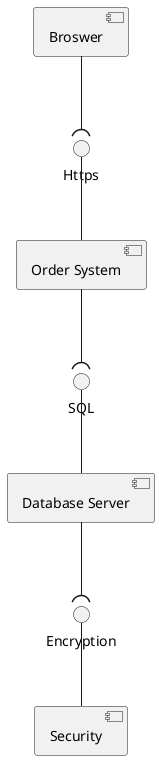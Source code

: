 @startuml 

[Broswer] as User
[Order System] as System
[Database Server] as DataBase
[Security] as security

interface Https
interface SQL
interface Encryption as En

User --( Https 
Https -- System
System --( SQL
SQL -- DataBase
DataBase --( En
En -- security

@enduml
